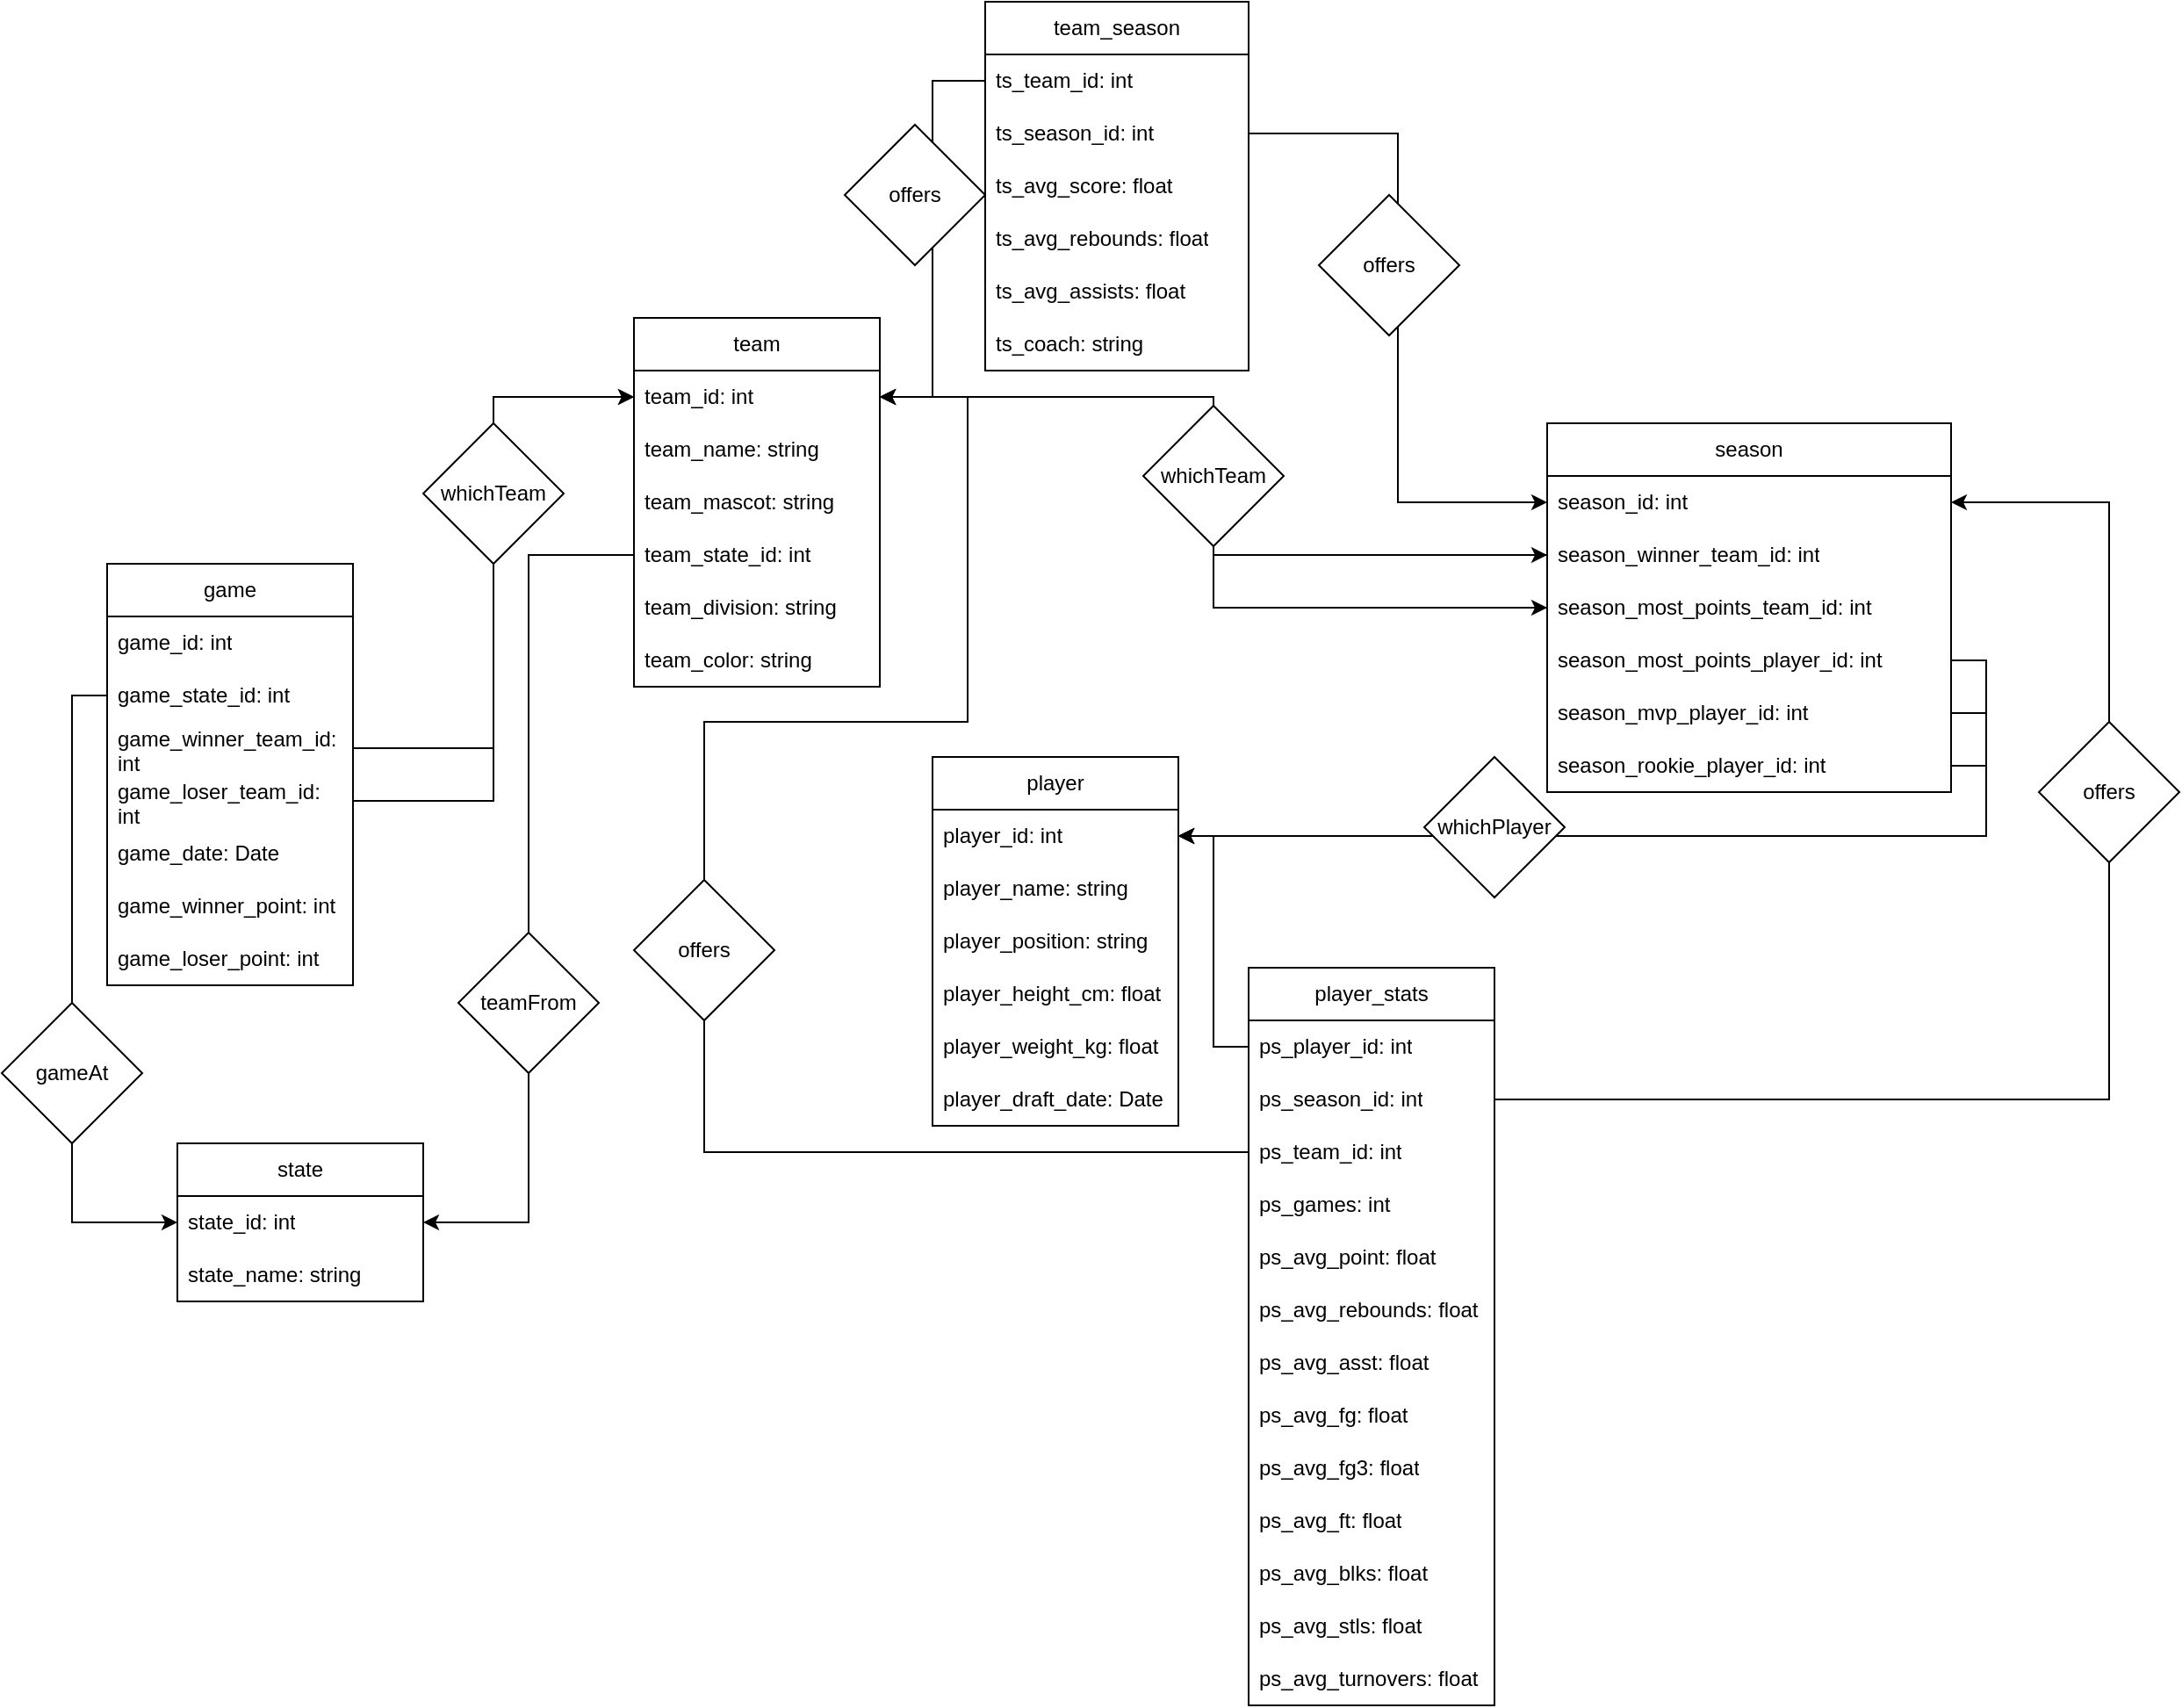 <mxfile version="22.0.4" type="github">
  <diagram name="Page-1" id="cBU5m3mJjqdk0b1CjTx0">
    <mxGraphModel dx="1410" dy="747" grid="1" gridSize="10" guides="1" tooltips="1" connect="1" arrows="1" fold="1" page="1" pageScale="1" pageWidth="1600" pageHeight="900" math="0" shadow="0">
      <root>
        <mxCell id="0" />
        <mxCell id="1" parent="0" />
        <mxCell id="q0j0iPxaanT10xR-cLbH-1" value="team" style="swimlane;fontStyle=0;childLayout=stackLayout;horizontal=1;startSize=30;horizontalStack=0;resizeParent=1;resizeParentMax=0;resizeLast=0;collapsible=1;marginBottom=0;whiteSpace=wrap;html=1;" parent="1" vertex="1">
          <mxGeometry x="690" y="190" width="140" height="210" as="geometry" />
        </mxCell>
        <mxCell id="q0j0iPxaanT10xR-cLbH-2" value="team_id: int" style="text;strokeColor=none;fillColor=none;align=left;verticalAlign=middle;spacingLeft=4;spacingRight=4;overflow=hidden;points=[[0,0.5],[1,0.5]];portConstraint=eastwest;rotatable=0;whiteSpace=wrap;html=1;" parent="q0j0iPxaanT10xR-cLbH-1" vertex="1">
          <mxGeometry y="30" width="140" height="30" as="geometry" />
        </mxCell>
        <mxCell id="q0j0iPxaanT10xR-cLbH-3" value="team_name: string" style="text;strokeColor=none;fillColor=none;align=left;verticalAlign=middle;spacingLeft=4;spacingRight=4;overflow=hidden;points=[[0,0.5],[1,0.5]];portConstraint=eastwest;rotatable=0;whiteSpace=wrap;html=1;" parent="q0j0iPxaanT10xR-cLbH-1" vertex="1">
          <mxGeometry y="60" width="140" height="30" as="geometry" />
        </mxCell>
        <mxCell id="q0j0iPxaanT10xR-cLbH-4" value="team_mascot: string" style="text;strokeColor=none;fillColor=none;align=left;verticalAlign=middle;spacingLeft=4;spacingRight=4;overflow=hidden;points=[[0,0.5],[1,0.5]];portConstraint=eastwest;rotatable=0;whiteSpace=wrap;html=1;" parent="q0j0iPxaanT10xR-cLbH-1" vertex="1">
          <mxGeometry y="90" width="140" height="30" as="geometry" />
        </mxCell>
        <mxCell id="q0j0iPxaanT10xR-cLbH-5" value="team_state_id: int" style="text;strokeColor=none;fillColor=none;align=left;verticalAlign=middle;spacingLeft=4;spacingRight=4;overflow=hidden;points=[[0,0.5],[1,0.5]];portConstraint=eastwest;rotatable=0;whiteSpace=wrap;html=1;" parent="q0j0iPxaanT10xR-cLbH-1" vertex="1">
          <mxGeometry y="120" width="140" height="30" as="geometry" />
        </mxCell>
        <mxCell id="ZOxEHfo5i05-CHzDQGWs-5" value="team_division: string" style="text;strokeColor=none;fillColor=none;align=left;verticalAlign=middle;spacingLeft=4;spacingRight=4;overflow=hidden;points=[[0,0.5],[1,0.5]];portConstraint=eastwest;rotatable=0;whiteSpace=wrap;html=1;" parent="q0j0iPxaanT10xR-cLbH-1" vertex="1">
          <mxGeometry y="150" width="140" height="30" as="geometry" />
        </mxCell>
        <mxCell id="ZOxEHfo5i05-CHzDQGWs-6" value="team_color: string" style="text;strokeColor=none;fillColor=none;align=left;verticalAlign=middle;spacingLeft=4;spacingRight=4;overflow=hidden;points=[[0,0.5],[1,0.5]];portConstraint=eastwest;rotatable=0;whiteSpace=wrap;html=1;" parent="q0j0iPxaanT10xR-cLbH-1" vertex="1">
          <mxGeometry y="180" width="140" height="30" as="geometry" />
        </mxCell>
        <mxCell id="q0j0iPxaanT10xR-cLbH-7" value="player" style="swimlane;fontStyle=0;childLayout=stackLayout;horizontal=1;startSize=30;horizontalStack=0;resizeParent=1;resizeParentMax=0;resizeLast=0;collapsible=1;marginBottom=0;whiteSpace=wrap;html=1;movable=1;resizable=1;rotatable=1;deletable=1;editable=1;locked=0;connectable=1;" parent="1" vertex="1">
          <mxGeometry x="860" y="440" width="140" height="210" as="geometry" />
        </mxCell>
        <mxCell id="q0j0iPxaanT10xR-cLbH-8" value="player_id: int" style="text;strokeColor=none;fillColor=none;align=left;verticalAlign=middle;spacingLeft=4;spacingRight=4;overflow=hidden;points=[[0,0.5],[1,0.5]];portConstraint=eastwest;rotatable=0;whiteSpace=wrap;html=1;" parent="q0j0iPxaanT10xR-cLbH-7" vertex="1">
          <mxGeometry y="30" width="140" height="30" as="geometry" />
        </mxCell>
        <mxCell id="q0j0iPxaanT10xR-cLbH-9" value="player_name: string" style="text;strokeColor=none;fillColor=none;align=left;verticalAlign=middle;spacingLeft=4;spacingRight=4;overflow=hidden;points=[[0,0.5],[1,0.5]];portConstraint=eastwest;rotatable=0;whiteSpace=wrap;html=1;" parent="q0j0iPxaanT10xR-cLbH-7" vertex="1">
          <mxGeometry y="60" width="140" height="30" as="geometry" />
        </mxCell>
        <mxCell id="q0j0iPxaanT10xR-cLbH-10" value="player_position: string" style="text;strokeColor=none;fillColor=none;align=left;verticalAlign=middle;spacingLeft=4;spacingRight=4;overflow=hidden;points=[[0,0.5],[1,0.5]];portConstraint=eastwest;rotatable=0;whiteSpace=wrap;html=1;" parent="q0j0iPxaanT10xR-cLbH-7" vertex="1">
          <mxGeometry y="90" width="140" height="30" as="geometry" />
        </mxCell>
        <mxCell id="q0j0iPxaanT10xR-cLbH-11" value="player_height_cm: float" style="text;strokeColor=none;fillColor=none;align=left;verticalAlign=middle;spacingLeft=4;spacingRight=4;overflow=hidden;points=[[0,0.5],[1,0.5]];portConstraint=eastwest;rotatable=0;whiteSpace=wrap;html=1;" parent="q0j0iPxaanT10xR-cLbH-7" vertex="1">
          <mxGeometry y="120" width="140" height="30" as="geometry" />
        </mxCell>
        <mxCell id="q0j0iPxaanT10xR-cLbH-12" value="player_weight_kg: float" style="text;strokeColor=none;fillColor=none;align=left;verticalAlign=middle;spacingLeft=4;spacingRight=4;overflow=hidden;points=[[0,0.5],[1,0.5]];portConstraint=eastwest;rotatable=0;whiteSpace=wrap;html=1;" parent="q0j0iPxaanT10xR-cLbH-7" vertex="1">
          <mxGeometry y="150" width="140" height="30" as="geometry" />
        </mxCell>
        <mxCell id="ZOxEHfo5i05-CHzDQGWs-4" value="player_draft_date: Date" style="text;strokeColor=none;fillColor=none;align=left;verticalAlign=middle;spacingLeft=4;spacingRight=4;overflow=hidden;points=[[0,0.5],[1,0.5]];portConstraint=eastwest;rotatable=0;whiteSpace=wrap;html=1;" parent="q0j0iPxaanT10xR-cLbH-7" vertex="1">
          <mxGeometry y="180" width="140" height="30" as="geometry" />
        </mxCell>
        <mxCell id="Z4QKstFZAo4XUwZadhEa-1" value="game" style="swimlane;fontStyle=0;childLayout=stackLayout;horizontal=1;startSize=30;horizontalStack=0;resizeParent=1;resizeParentMax=0;resizeLast=0;collapsible=1;marginBottom=0;whiteSpace=wrap;html=1;" parent="1" vertex="1">
          <mxGeometry x="390" y="330" width="140" height="240" as="geometry" />
        </mxCell>
        <mxCell id="Z4QKstFZAo4XUwZadhEa-2" value="game_id: int" style="text;strokeColor=none;fillColor=none;align=left;verticalAlign=middle;spacingLeft=4;spacingRight=4;overflow=hidden;points=[[0,0.5],[1,0.5]];portConstraint=eastwest;rotatable=0;whiteSpace=wrap;html=1;" parent="Z4QKstFZAo4XUwZadhEa-1" vertex="1">
          <mxGeometry y="30" width="140" height="30" as="geometry" />
        </mxCell>
        <mxCell id="Z4QKstFZAo4XUwZadhEa-3" value="game_state_id: int" style="text;strokeColor=none;fillColor=none;align=left;verticalAlign=middle;spacingLeft=4;spacingRight=4;overflow=hidden;points=[[0,0.5],[1,0.5]];portConstraint=eastwest;rotatable=0;whiteSpace=wrap;html=1;" parent="Z4QKstFZAo4XUwZadhEa-1" vertex="1">
          <mxGeometry y="60" width="140" height="30" as="geometry" />
        </mxCell>
        <mxCell id="Z4QKstFZAo4XUwZadhEa-4" value="game_winner_team_id: int" style="text;strokeColor=none;fillColor=none;align=left;verticalAlign=middle;spacingLeft=4;spacingRight=4;overflow=hidden;points=[[0,0.5],[1,0.5]];portConstraint=eastwest;rotatable=0;whiteSpace=wrap;html=1;" parent="Z4QKstFZAo4XUwZadhEa-1" vertex="1">
          <mxGeometry y="90" width="140" height="30" as="geometry" />
        </mxCell>
        <mxCell id="Z4QKstFZAo4XUwZadhEa-5" value="game_loser_team_id: int" style="text;strokeColor=none;fillColor=none;align=left;verticalAlign=middle;spacingLeft=4;spacingRight=4;overflow=hidden;points=[[0,0.5],[1,0.5]];portConstraint=eastwest;rotatable=0;whiteSpace=wrap;html=1;" parent="Z4QKstFZAo4XUwZadhEa-1" vertex="1">
          <mxGeometry y="120" width="140" height="30" as="geometry" />
        </mxCell>
        <mxCell id="Z4QKstFZAo4XUwZadhEa-6" value="game_date: Date" style="text;strokeColor=none;fillColor=none;align=left;verticalAlign=middle;spacingLeft=4;spacingRight=4;overflow=hidden;points=[[0,0.5],[1,0.5]];portConstraint=eastwest;rotatable=0;whiteSpace=wrap;html=1;" parent="Z4QKstFZAo4XUwZadhEa-1" vertex="1">
          <mxGeometry y="150" width="140" height="30" as="geometry" />
        </mxCell>
        <mxCell id="Z4QKstFZAo4XUwZadhEa-9" value="game_winner_point: int" style="text;strokeColor=none;fillColor=none;align=left;verticalAlign=middle;spacingLeft=4;spacingRight=4;overflow=hidden;points=[[0,0.5],[1,0.5]];portConstraint=eastwest;rotatable=0;whiteSpace=wrap;html=1;" parent="Z4QKstFZAo4XUwZadhEa-1" vertex="1">
          <mxGeometry y="180" width="140" height="30" as="geometry" />
        </mxCell>
        <mxCell id="Z4QKstFZAo4XUwZadhEa-10" value="game_loser_point: int" style="text;strokeColor=none;fillColor=none;align=left;verticalAlign=middle;spacingLeft=4;spacingRight=4;overflow=hidden;points=[[0,0.5],[1,0.5]];portConstraint=eastwest;rotatable=0;whiteSpace=wrap;html=1;" parent="Z4QKstFZAo4XUwZadhEa-1" vertex="1">
          <mxGeometry y="210" width="140" height="30" as="geometry" />
        </mxCell>
        <mxCell id="Z4QKstFZAo4XUwZadhEa-7" style="edgeStyle=orthogonalEdgeStyle;rounded=0;orthogonalLoop=1;jettySize=auto;html=1;exitX=1;exitY=0.5;exitDx=0;exitDy=0;entryX=0;entryY=0.5;entryDx=0;entryDy=0;" parent="1" source="Z4QKstFZAo4XUwZadhEa-4" target="q0j0iPxaanT10xR-cLbH-2" edge="1">
          <mxGeometry relative="1" as="geometry" />
        </mxCell>
        <mxCell id="Z4QKstFZAo4XUwZadhEa-8" style="edgeStyle=orthogonalEdgeStyle;rounded=0;orthogonalLoop=1;jettySize=auto;html=1;exitX=1;exitY=0.5;exitDx=0;exitDy=0;entryX=0;entryY=0.5;entryDx=0;entryDy=0;" parent="1" source="Z4QKstFZAo4XUwZadhEa-5" target="q0j0iPxaanT10xR-cLbH-2" edge="1">
          <mxGeometry relative="1" as="geometry" />
        </mxCell>
        <mxCell id="Z4QKstFZAo4XUwZadhEa-12" value="player_stats" style="swimlane;fontStyle=0;childLayout=stackLayout;horizontal=1;startSize=30;horizontalStack=0;resizeParent=1;resizeParentMax=0;resizeLast=0;collapsible=1;marginBottom=0;whiteSpace=wrap;html=1;" parent="1" vertex="1">
          <mxGeometry x="1040" y="560" width="140" height="420" as="geometry">
            <mxRectangle x="1040" y="560" width="110" height="30" as="alternateBounds" />
          </mxGeometry>
        </mxCell>
        <mxCell id="Z4QKstFZAo4XUwZadhEa-13" value="ps_player_id: int" style="text;strokeColor=none;fillColor=none;align=left;verticalAlign=middle;spacingLeft=4;spacingRight=4;overflow=hidden;points=[[0,0.5],[1,0.5]];portConstraint=eastwest;rotatable=0;whiteSpace=wrap;html=1;" parent="Z4QKstFZAo4XUwZadhEa-12" vertex="1">
          <mxGeometry y="30" width="140" height="30" as="geometry" />
        </mxCell>
        <mxCell id="Z4QKstFZAo4XUwZadhEa-14" value="ps_season_id: int" style="text;strokeColor=none;fillColor=none;align=left;verticalAlign=middle;spacingLeft=4;spacingRight=4;overflow=hidden;points=[[0,0.5],[1,0.5]];portConstraint=eastwest;rotatable=0;whiteSpace=wrap;html=1;" parent="Z4QKstFZAo4XUwZadhEa-12" vertex="1">
          <mxGeometry y="60" width="140" height="30" as="geometry" />
        </mxCell>
        <mxCell id="ZOxEHfo5i05-CHzDQGWs-1" value="ps_team_id: int" style="text;strokeColor=none;fillColor=none;align=left;verticalAlign=middle;spacingLeft=4;spacingRight=4;overflow=hidden;points=[[0,0.5],[1,0.5]];portConstraint=eastwest;rotatable=0;whiteSpace=wrap;html=1;" parent="Z4QKstFZAo4XUwZadhEa-12" vertex="1">
          <mxGeometry y="90" width="140" height="30" as="geometry" />
        </mxCell>
        <mxCell id="Z4QKstFZAo4XUwZadhEa-16" value="ps_games: int" style="text;strokeColor=none;fillColor=none;align=left;verticalAlign=middle;spacingLeft=4;spacingRight=4;overflow=hidden;points=[[0,0.5],[1,0.5]];portConstraint=eastwest;rotatable=0;whiteSpace=wrap;html=1;" parent="Z4QKstFZAo4XUwZadhEa-12" vertex="1">
          <mxGeometry y="120" width="140" height="30" as="geometry" />
        </mxCell>
        <mxCell id="Z4QKstFZAo4XUwZadhEa-15" value="ps_avg_point: float" style="text;strokeColor=none;fillColor=none;align=left;verticalAlign=middle;spacingLeft=4;spacingRight=4;overflow=hidden;points=[[0,0.5],[1,0.5]];portConstraint=eastwest;rotatable=0;whiteSpace=wrap;html=1;" parent="Z4QKstFZAo4XUwZadhEa-12" vertex="1">
          <mxGeometry y="150" width="140" height="30" as="geometry" />
        </mxCell>
        <mxCell id="Z4QKstFZAo4XUwZadhEa-17" value="ps_avg_rebounds: float" style="text;strokeColor=none;fillColor=none;align=left;verticalAlign=middle;spacingLeft=4;spacingRight=4;overflow=hidden;points=[[0,0.5],[1,0.5]];portConstraint=eastwest;rotatable=0;whiteSpace=wrap;html=1;" parent="Z4QKstFZAo4XUwZadhEa-12" vertex="1">
          <mxGeometry y="180" width="140" height="30" as="geometry" />
        </mxCell>
        <mxCell id="Z4QKstFZAo4XUwZadhEa-18" value="ps_avg_asst: float" style="text;strokeColor=none;fillColor=none;align=left;verticalAlign=middle;spacingLeft=4;spacingRight=4;overflow=hidden;points=[[0,0.5],[1,0.5]];portConstraint=eastwest;rotatable=0;whiteSpace=wrap;html=1;" parent="Z4QKstFZAo4XUwZadhEa-12" vertex="1">
          <mxGeometry y="210" width="140" height="30" as="geometry" />
        </mxCell>
        <mxCell id="Z4QKstFZAo4XUwZadhEa-19" value="ps_avg_fg: float" style="text;strokeColor=none;fillColor=none;align=left;verticalAlign=middle;spacingLeft=4;spacingRight=4;overflow=hidden;points=[[0,0.5],[1,0.5]];portConstraint=eastwest;rotatable=0;whiteSpace=wrap;html=1;" parent="Z4QKstFZAo4XUwZadhEa-12" vertex="1">
          <mxGeometry y="240" width="140" height="30" as="geometry" />
        </mxCell>
        <mxCell id="Z4QKstFZAo4XUwZadhEa-20" value="ps_avg_fg3: float" style="text;strokeColor=none;fillColor=none;align=left;verticalAlign=middle;spacingLeft=4;spacingRight=4;overflow=hidden;points=[[0,0.5],[1,0.5]];portConstraint=eastwest;rotatable=0;whiteSpace=wrap;html=1;" parent="Z4QKstFZAo4XUwZadhEa-12" vertex="1">
          <mxGeometry y="270" width="140" height="30" as="geometry" />
        </mxCell>
        <mxCell id="Z4QKstFZAo4XUwZadhEa-21" value="ps_avg_ft: float" style="text;strokeColor=none;fillColor=none;align=left;verticalAlign=middle;spacingLeft=4;spacingRight=4;overflow=hidden;points=[[0,0.5],[1,0.5]];portConstraint=eastwest;rotatable=0;whiteSpace=wrap;html=1;strokeWidth=0;" parent="Z4QKstFZAo4XUwZadhEa-12" vertex="1">
          <mxGeometry y="300" width="140" height="30" as="geometry" />
        </mxCell>
        <mxCell id="ORoz8JwZKqjCXFsDtzR6-8" value="ps_avg_blks: float" style="text;strokeColor=none;fillColor=none;align=left;verticalAlign=middle;spacingLeft=4;spacingRight=4;overflow=hidden;points=[[0,0.5],[1,0.5]];portConstraint=eastwest;rotatable=0;whiteSpace=wrap;html=1;strokeWidth=0;" parent="Z4QKstFZAo4XUwZadhEa-12" vertex="1">
          <mxGeometry y="330" width="140" height="30" as="geometry" />
        </mxCell>
        <mxCell id="ORoz8JwZKqjCXFsDtzR6-9" value="ps_avg_stls: float" style="text;strokeColor=none;fillColor=none;align=left;verticalAlign=middle;spacingLeft=4;spacingRight=4;overflow=hidden;points=[[0,0.5],[1,0.5]];portConstraint=eastwest;rotatable=0;whiteSpace=wrap;html=1;strokeWidth=0;" parent="Z4QKstFZAo4XUwZadhEa-12" vertex="1">
          <mxGeometry y="360" width="140" height="30" as="geometry" />
        </mxCell>
        <mxCell id="ORoz8JwZKqjCXFsDtzR6-10" value="ps_avg_turnovers: float" style="text;strokeColor=none;fillColor=none;align=left;verticalAlign=middle;spacingLeft=4;spacingRight=4;overflow=hidden;points=[[0,0.5],[1,0.5]];portConstraint=eastwest;rotatable=0;whiteSpace=wrap;html=1;strokeWidth=0;" parent="Z4QKstFZAo4XUwZadhEa-12" vertex="1">
          <mxGeometry y="390" width="140" height="30" as="geometry" />
        </mxCell>
        <mxCell id="Z4QKstFZAo4XUwZadhEa-24" value="season" style="swimlane;fontStyle=0;childLayout=stackLayout;horizontal=1;startSize=30;horizontalStack=0;resizeParent=1;resizeParentMax=0;resizeLast=0;collapsible=1;marginBottom=0;whiteSpace=wrap;html=1;" parent="1" vertex="1">
          <mxGeometry x="1210" y="250" width="230" height="210" as="geometry" />
        </mxCell>
        <mxCell id="Z4QKstFZAo4XUwZadhEa-25" value="season_id: int" style="text;strokeColor=none;fillColor=none;align=left;verticalAlign=middle;spacingLeft=4;spacingRight=4;overflow=hidden;points=[[0,0.5],[1,0.5]];portConstraint=eastwest;rotatable=0;whiteSpace=wrap;html=1;" parent="Z4QKstFZAo4XUwZadhEa-24" vertex="1">
          <mxGeometry y="30" width="230" height="30" as="geometry" />
        </mxCell>
        <mxCell id="Z4QKstFZAo4XUwZadhEa-26" value="season_winner_team_id: int" style="text;strokeColor=none;fillColor=none;align=left;verticalAlign=middle;spacingLeft=4;spacingRight=4;overflow=hidden;points=[[0,0.5],[1,0.5]];portConstraint=eastwest;rotatable=0;whiteSpace=wrap;html=1;" parent="Z4QKstFZAo4XUwZadhEa-24" vertex="1">
          <mxGeometry y="60" width="230" height="30" as="geometry" />
        </mxCell>
        <mxCell id="Z4QKstFZAo4XUwZadhEa-35" value="season_most_points_team_id: int" style="text;strokeColor=none;fillColor=none;align=left;verticalAlign=middle;spacingLeft=4;spacingRight=4;overflow=hidden;points=[[0,0.5],[1,0.5]];portConstraint=eastwest;rotatable=0;whiteSpace=wrap;html=1;" parent="Z4QKstFZAo4XUwZadhEa-24" vertex="1">
          <mxGeometry y="90" width="230" height="30" as="geometry" />
        </mxCell>
        <mxCell id="Z4QKstFZAo4XUwZadhEa-33" value="season_most_points_player_id: int" style="text;strokeColor=none;fillColor=none;align=left;verticalAlign=middle;spacingLeft=4;spacingRight=4;overflow=hidden;points=[[0,0.5],[1,0.5]];portConstraint=eastwest;rotatable=0;whiteSpace=wrap;html=1;" parent="Z4QKstFZAo4XUwZadhEa-24" vertex="1">
          <mxGeometry y="120" width="230" height="30" as="geometry" />
        </mxCell>
        <mxCell id="ZOxEHfo5i05-CHzDQGWs-7" value="season_mvp_player_id: int" style="text;strokeColor=none;fillColor=none;align=left;verticalAlign=middle;spacingLeft=4;spacingRight=4;overflow=hidden;points=[[0,0.5],[1,0.5]];portConstraint=eastwest;rotatable=0;whiteSpace=wrap;html=1;" parent="Z4QKstFZAo4XUwZadhEa-24" vertex="1">
          <mxGeometry y="150" width="230" height="30" as="geometry" />
        </mxCell>
        <mxCell id="ZOxEHfo5i05-CHzDQGWs-8" value="season_rookie_player_id: int" style="text;strokeColor=none;fillColor=none;align=left;verticalAlign=middle;spacingLeft=4;spacingRight=4;overflow=hidden;points=[[0,0.5],[1,0.5]];portConstraint=eastwest;rotatable=0;whiteSpace=wrap;html=1;" parent="Z4QKstFZAo4XUwZadhEa-24" vertex="1">
          <mxGeometry y="180" width="230" height="30" as="geometry" />
        </mxCell>
        <mxCell id="Z4QKstFZAo4XUwZadhEa-39" style="edgeStyle=orthogonalEdgeStyle;rounded=0;orthogonalLoop=1;jettySize=auto;html=1;exitX=0;exitY=0.5;exitDx=0;exitDy=0;entryX=1;entryY=0.5;entryDx=0;entryDy=0;" parent="1" source="Z4QKstFZAo4XUwZadhEa-26" target="q0j0iPxaanT10xR-cLbH-2" edge="1">
          <mxGeometry relative="1" as="geometry" />
        </mxCell>
        <mxCell id="Z4QKstFZAo4XUwZadhEa-40" value="state" style="swimlane;fontStyle=0;childLayout=stackLayout;horizontal=1;startSize=30;horizontalStack=0;resizeParent=1;resizeParentMax=0;resizeLast=0;collapsible=1;marginBottom=0;whiteSpace=wrap;html=1;movable=1;resizable=1;rotatable=1;deletable=1;editable=1;locked=0;connectable=1;" parent="1" vertex="1">
          <mxGeometry x="430" y="660" width="140" height="90" as="geometry" />
        </mxCell>
        <mxCell id="Z4QKstFZAo4XUwZadhEa-41" value="state_id: int" style="text;strokeColor=none;fillColor=none;align=left;verticalAlign=middle;spacingLeft=4;spacingRight=4;overflow=hidden;points=[[0,0.5],[1,0.5]];portConstraint=eastwest;rotatable=0;whiteSpace=wrap;html=1;" parent="Z4QKstFZAo4XUwZadhEa-40" vertex="1">
          <mxGeometry y="30" width="140" height="30" as="geometry" />
        </mxCell>
        <mxCell id="Z4QKstFZAo4XUwZadhEa-42" value="state_name: string" style="text;strokeColor=none;fillColor=none;align=left;verticalAlign=middle;spacingLeft=4;spacingRight=4;overflow=hidden;points=[[0,0.5],[1,0.5]];portConstraint=eastwest;rotatable=0;whiteSpace=wrap;html=1;" parent="Z4QKstFZAo4XUwZadhEa-40" vertex="1">
          <mxGeometry y="60" width="140" height="30" as="geometry" />
        </mxCell>
        <mxCell id="Z4QKstFZAo4XUwZadhEa-48" style="edgeStyle=orthogonalEdgeStyle;rounded=0;orthogonalLoop=1;jettySize=auto;html=1;exitX=0;exitY=0.5;exitDx=0;exitDy=0;entryX=1;entryY=0.5;entryDx=0;entryDy=0;" parent="1" source="q0j0iPxaanT10xR-cLbH-5" target="Z4QKstFZAo4XUwZadhEa-41" edge="1">
          <mxGeometry relative="1" as="geometry" />
        </mxCell>
        <mxCell id="Z4QKstFZAo4XUwZadhEa-54" style="edgeStyle=orthogonalEdgeStyle;rounded=0;orthogonalLoop=1;jettySize=auto;html=1;exitX=0;exitY=0.5;exitDx=0;exitDy=0;entryX=1;entryY=0.5;entryDx=0;entryDy=0;" parent="1" source="Z4QKstFZAo4XUwZadhEa-35" target="q0j0iPxaanT10xR-cLbH-2" edge="1">
          <mxGeometry relative="1" as="geometry" />
        </mxCell>
        <mxCell id="Z4QKstFZAo4XUwZadhEa-56" style="edgeStyle=orthogonalEdgeStyle;rounded=0;orthogonalLoop=1;jettySize=auto;html=1;exitX=1;exitY=0.5;exitDx=0;exitDy=0;entryX=0;entryY=0.5;entryDx=0;entryDy=0;" parent="1" source="q0j0iPxaanT10xR-cLbH-2" target="Z4QKstFZAo4XUwZadhEa-26" edge="1">
          <mxGeometry relative="1" as="geometry" />
        </mxCell>
        <mxCell id="Z4QKstFZAo4XUwZadhEa-57" style="edgeStyle=orthogonalEdgeStyle;rounded=0;orthogonalLoop=1;jettySize=auto;html=1;exitX=1;exitY=0.5;exitDx=0;exitDy=0;entryX=0;entryY=0.5;entryDx=0;entryDy=0;" parent="1" source="q0j0iPxaanT10xR-cLbH-2" target="Z4QKstFZAo4XUwZadhEa-35" edge="1">
          <mxGeometry relative="1" as="geometry" />
        </mxCell>
        <mxCell id="ZOxEHfo5i05-CHzDQGWs-2" style="edgeStyle=orthogonalEdgeStyle;rounded=0;orthogonalLoop=1;jettySize=auto;html=1;exitX=0;exitY=0.5;exitDx=0;exitDy=0;entryX=1;entryY=0.5;entryDx=0;entryDy=0;" parent="1" source="5j9wFwB5ktdppXQBoZ07-4" target="q0j0iPxaanT10xR-cLbH-2" edge="1">
          <mxGeometry relative="1" as="geometry">
            <Array as="points">
              <mxPoint x="730" y="420" />
              <mxPoint x="880" y="420" />
              <mxPoint x="880" y="235" />
            </Array>
          </mxGeometry>
        </mxCell>
        <mxCell id="ZOxEHfo5i05-CHzDQGWs-3" style="edgeStyle=orthogonalEdgeStyle;rounded=0;orthogonalLoop=1;jettySize=auto;html=1;exitX=0;exitY=0.5;exitDx=0;exitDy=0;entryX=1;entryY=0.5;entryDx=0;entryDy=0;" parent="1" source="Z4QKstFZAo4XUwZadhEa-13" target="q0j0iPxaanT10xR-cLbH-8" edge="1">
          <mxGeometry relative="1" as="geometry" />
        </mxCell>
        <mxCell id="ZOxEHfo5i05-CHzDQGWs-9" style="edgeStyle=orthogonalEdgeStyle;rounded=0;orthogonalLoop=1;jettySize=auto;html=1;exitX=1;exitY=0.5;exitDx=0;exitDy=0;entryX=1;entryY=0.5;entryDx=0;entryDy=0;" parent="1" source="ZOxEHfo5i05-CHzDQGWs-8" target="q0j0iPxaanT10xR-cLbH-8" edge="1">
          <mxGeometry relative="1" as="geometry" />
        </mxCell>
        <mxCell id="ZOxEHfo5i05-CHzDQGWs-10" style="edgeStyle=orthogonalEdgeStyle;rounded=0;orthogonalLoop=1;jettySize=auto;html=1;exitX=1;exitY=0.5;exitDx=0;exitDy=0;entryX=1;entryY=0.5;entryDx=0;entryDy=0;" parent="1" source="ZOxEHfo5i05-CHzDQGWs-7" target="q0j0iPxaanT10xR-cLbH-8" edge="1">
          <mxGeometry relative="1" as="geometry" />
        </mxCell>
        <mxCell id="ZOxEHfo5i05-CHzDQGWs-11" style="edgeStyle=orthogonalEdgeStyle;rounded=0;orthogonalLoop=1;jettySize=auto;html=1;exitX=1;exitY=0.5;exitDx=0;exitDy=0;entryX=1;entryY=0.5;entryDx=0;entryDy=0;" parent="1" source="Z4QKstFZAo4XUwZadhEa-33" target="q0j0iPxaanT10xR-cLbH-8" edge="1">
          <mxGeometry relative="1" as="geometry" />
        </mxCell>
        <mxCell id="ZOxEHfo5i05-CHzDQGWs-12" value="team_season" style="swimlane;fontStyle=0;childLayout=stackLayout;horizontal=1;startSize=30;horizontalStack=0;resizeParent=1;resizeParentMax=0;resizeLast=0;collapsible=1;marginBottom=0;whiteSpace=wrap;html=1;" parent="1" vertex="1">
          <mxGeometry x="890" y="10" width="150" height="210" as="geometry" />
        </mxCell>
        <mxCell id="ZOxEHfo5i05-CHzDQGWs-13" value="ts_team_id: int" style="text;strokeColor=none;fillColor=none;align=left;verticalAlign=middle;spacingLeft=4;spacingRight=4;overflow=hidden;points=[[0,0.5],[1,0.5]];portConstraint=eastwest;rotatable=0;whiteSpace=wrap;html=1;" parent="ZOxEHfo5i05-CHzDQGWs-12" vertex="1">
          <mxGeometry y="30" width="150" height="30" as="geometry" />
        </mxCell>
        <mxCell id="ZOxEHfo5i05-CHzDQGWs-14" value="ts_season_id: int" style="text;strokeColor=none;fillColor=none;align=left;verticalAlign=middle;spacingLeft=4;spacingRight=4;overflow=hidden;points=[[0,0.5],[1,0.5]];portConstraint=eastwest;rotatable=0;whiteSpace=wrap;html=1;" parent="ZOxEHfo5i05-CHzDQGWs-12" vertex="1">
          <mxGeometry y="60" width="150" height="30" as="geometry" />
        </mxCell>
        <mxCell id="ZOxEHfo5i05-CHzDQGWs-15" value="ts_avg_score: float" style="text;strokeColor=none;fillColor=none;align=left;verticalAlign=middle;spacingLeft=4;spacingRight=4;overflow=hidden;points=[[0,0.5],[1,0.5]];portConstraint=eastwest;rotatable=0;whiteSpace=wrap;html=1;" parent="ZOxEHfo5i05-CHzDQGWs-12" vertex="1">
          <mxGeometry y="90" width="150" height="30" as="geometry" />
        </mxCell>
        <mxCell id="ZOxEHfo5i05-CHzDQGWs-16" value="ts_avg_rebounds: float" style="text;strokeColor=none;fillColor=none;align=left;verticalAlign=middle;spacingLeft=4;spacingRight=4;overflow=hidden;points=[[0,0.5],[1,0.5]];portConstraint=eastwest;rotatable=0;whiteSpace=wrap;html=1;" parent="ZOxEHfo5i05-CHzDQGWs-12" vertex="1">
          <mxGeometry y="120" width="150" height="30" as="geometry" />
        </mxCell>
        <mxCell id="ZOxEHfo5i05-CHzDQGWs-17" value="ts_avg_assists: float" style="text;strokeColor=none;fillColor=none;align=left;verticalAlign=middle;spacingLeft=4;spacingRight=4;overflow=hidden;points=[[0,0.5],[1,0.5]];portConstraint=eastwest;rotatable=0;whiteSpace=wrap;html=1;" parent="ZOxEHfo5i05-CHzDQGWs-12" vertex="1">
          <mxGeometry y="150" width="150" height="30" as="geometry" />
        </mxCell>
        <mxCell id="ZOxEHfo5i05-CHzDQGWs-18" value="ts_coach: string" style="text;strokeColor=none;fillColor=none;align=left;verticalAlign=middle;spacingLeft=4;spacingRight=4;overflow=hidden;points=[[0,0.5],[1,0.5]];portConstraint=eastwest;rotatable=0;whiteSpace=wrap;html=1;" parent="ZOxEHfo5i05-CHzDQGWs-12" vertex="1">
          <mxGeometry y="180" width="150" height="30" as="geometry" />
        </mxCell>
        <mxCell id="ZOxEHfo5i05-CHzDQGWs-19" style="edgeStyle=orthogonalEdgeStyle;rounded=0;orthogonalLoop=1;jettySize=auto;html=1;exitX=0;exitY=0.5;exitDx=0;exitDy=0;entryX=1;entryY=0.5;entryDx=0;entryDy=0;" parent="1" source="ZOxEHfo5i05-CHzDQGWs-13" target="q0j0iPxaanT10xR-cLbH-2" edge="1">
          <mxGeometry relative="1" as="geometry" />
        </mxCell>
        <mxCell id="ZOxEHfo5i05-CHzDQGWs-20" style="edgeStyle=orthogonalEdgeStyle;rounded=0;orthogonalLoop=1;jettySize=auto;html=1;exitX=1;exitY=0.5;exitDx=0;exitDy=0;entryX=0;entryY=0.5;entryDx=0;entryDy=0;" parent="1" source="ZOxEHfo5i05-CHzDQGWs-14" target="Z4QKstFZAo4XUwZadhEa-25" edge="1">
          <mxGeometry relative="1" as="geometry" />
        </mxCell>
        <mxCell id="5j9wFwB5ktdppXQBoZ07-1" style="edgeStyle=orthogonalEdgeStyle;rounded=0;orthogonalLoop=1;jettySize=auto;html=1;exitX=0;exitY=0.5;exitDx=0;exitDy=0;entryX=0;entryY=0.5;entryDx=0;entryDy=0;" edge="1" parent="1" source="Z4QKstFZAo4XUwZadhEa-3" target="Z4QKstFZAo4XUwZadhEa-41">
          <mxGeometry relative="1" as="geometry" />
        </mxCell>
        <mxCell id="5j9wFwB5ktdppXQBoZ07-2" value="gameAt" style="rhombus;whiteSpace=wrap;html=1;" vertex="1" parent="1">
          <mxGeometry x="330" y="580" width="80" height="80" as="geometry" />
        </mxCell>
        <mxCell id="5j9wFwB5ktdppXQBoZ07-3" value="teamFrom" style="rhombus;whiteSpace=wrap;html=1;" vertex="1" parent="1">
          <mxGeometry x="590" y="540" width="80" height="80" as="geometry" />
        </mxCell>
        <mxCell id="5j9wFwB5ktdppXQBoZ07-5" value="" style="edgeStyle=orthogonalEdgeStyle;rounded=0;orthogonalLoop=1;jettySize=auto;html=1;exitX=0;exitY=0.5;exitDx=0;exitDy=0;entryX=1;entryY=0.5;entryDx=0;entryDy=0;" edge="1" parent="1" source="ZOxEHfo5i05-CHzDQGWs-1" target="5j9wFwB5ktdppXQBoZ07-4">
          <mxGeometry relative="1" as="geometry">
            <Array as="points">
              <mxPoint x="730" y="665" />
            </Array>
            <mxPoint x="1040" y="665" as="sourcePoint" />
            <mxPoint x="830" y="235" as="targetPoint" />
          </mxGeometry>
        </mxCell>
        <mxCell id="5j9wFwB5ktdppXQBoZ07-4" value="offers" style="rhombus;whiteSpace=wrap;html=1;" vertex="1" parent="1">
          <mxGeometry x="690" y="510" width="80" height="80" as="geometry" />
        </mxCell>
        <mxCell id="5j9wFwB5ktdppXQBoZ07-14" style="edgeStyle=orthogonalEdgeStyle;rounded=0;orthogonalLoop=1;jettySize=auto;html=1;exitX=1;exitY=0.5;exitDx=0;exitDy=0;entryX=1;entryY=0.5;entryDx=0;entryDy=0;" edge="1" parent="1" source="Z4QKstFZAo4XUwZadhEa-14" target="Z4QKstFZAo4XUwZadhEa-25">
          <mxGeometry relative="1" as="geometry">
            <Array as="points">
              <mxPoint x="1530" y="635" />
              <mxPoint x="1530" y="295" />
            </Array>
          </mxGeometry>
        </mxCell>
        <mxCell id="5j9wFwB5ktdppXQBoZ07-6" value="offers" style="rhombus;whiteSpace=wrap;html=1;" vertex="1" parent="1">
          <mxGeometry x="1490" y="420" width="80" height="80" as="geometry" />
        </mxCell>
        <mxCell id="5j9wFwB5ktdppXQBoZ07-15" value="whichPlayer" style="rhombus;whiteSpace=wrap;html=1;" vertex="1" parent="1">
          <mxGeometry x="1140" y="440" width="80" height="80" as="geometry" />
        </mxCell>
        <mxCell id="5j9wFwB5ktdppXQBoZ07-17" value="offers" style="rhombus;whiteSpace=wrap;html=1;" vertex="1" parent="1">
          <mxGeometry x="1080" y="120" width="80" height="80" as="geometry" />
        </mxCell>
        <mxCell id="5j9wFwB5ktdppXQBoZ07-19" value="whichTeam" style="rhombus;whiteSpace=wrap;html=1;" vertex="1" parent="1">
          <mxGeometry x="980" y="240" width="80" height="80" as="geometry" />
        </mxCell>
        <mxCell id="5j9wFwB5ktdppXQBoZ07-20" value="whichTeam" style="rhombus;whiteSpace=wrap;html=1;" vertex="1" parent="1">
          <mxGeometry x="570" y="250" width="80" height="80" as="geometry" />
        </mxCell>
        <mxCell id="5j9wFwB5ktdppXQBoZ07-22" value="offers" style="rhombus;whiteSpace=wrap;html=1;" vertex="1" parent="1">
          <mxGeometry x="810" y="80" width="80" height="80" as="geometry" />
        </mxCell>
      </root>
    </mxGraphModel>
  </diagram>
</mxfile>
